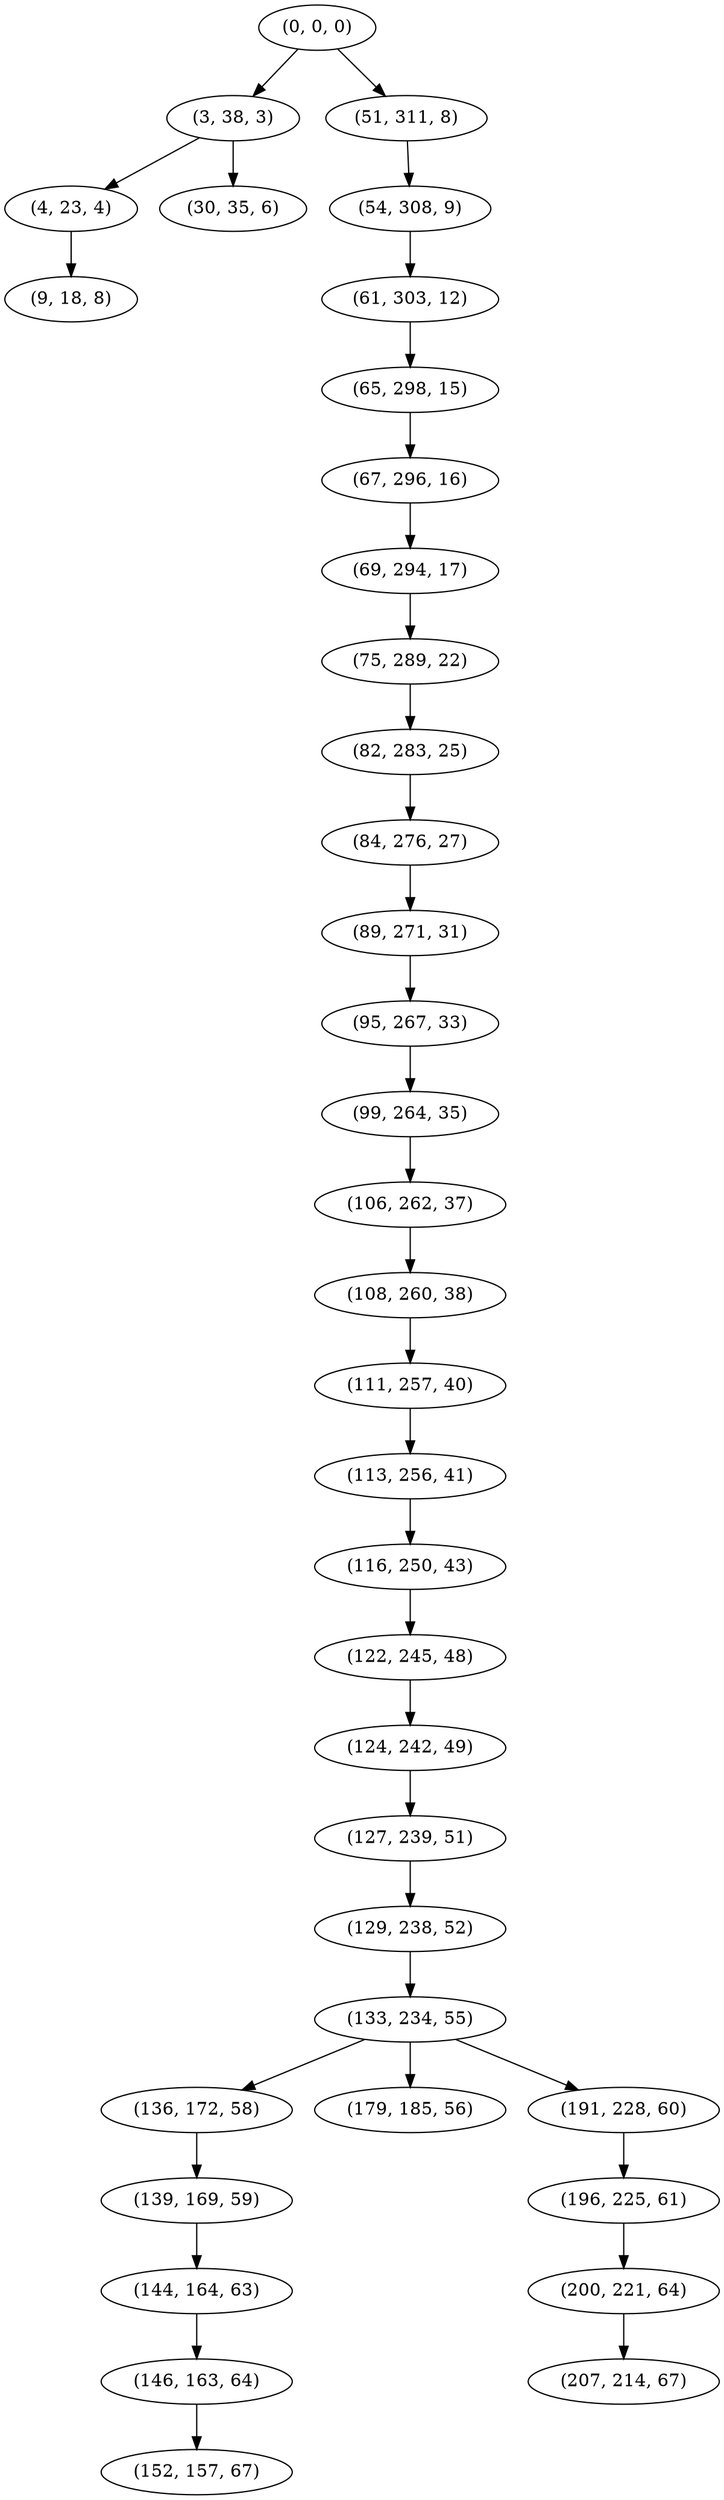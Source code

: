 digraph tree {
    "(0, 0, 0)";
    "(3, 38, 3)";
    "(4, 23, 4)";
    "(9, 18, 8)";
    "(30, 35, 6)";
    "(51, 311, 8)";
    "(54, 308, 9)";
    "(61, 303, 12)";
    "(65, 298, 15)";
    "(67, 296, 16)";
    "(69, 294, 17)";
    "(75, 289, 22)";
    "(82, 283, 25)";
    "(84, 276, 27)";
    "(89, 271, 31)";
    "(95, 267, 33)";
    "(99, 264, 35)";
    "(106, 262, 37)";
    "(108, 260, 38)";
    "(111, 257, 40)";
    "(113, 256, 41)";
    "(116, 250, 43)";
    "(122, 245, 48)";
    "(124, 242, 49)";
    "(127, 239, 51)";
    "(129, 238, 52)";
    "(133, 234, 55)";
    "(136, 172, 58)";
    "(139, 169, 59)";
    "(144, 164, 63)";
    "(146, 163, 64)";
    "(152, 157, 67)";
    "(179, 185, 56)";
    "(191, 228, 60)";
    "(196, 225, 61)";
    "(200, 221, 64)";
    "(207, 214, 67)";
    "(0, 0, 0)" -> "(3, 38, 3)";
    "(0, 0, 0)" -> "(51, 311, 8)";
    "(3, 38, 3)" -> "(4, 23, 4)";
    "(3, 38, 3)" -> "(30, 35, 6)";
    "(4, 23, 4)" -> "(9, 18, 8)";
    "(51, 311, 8)" -> "(54, 308, 9)";
    "(54, 308, 9)" -> "(61, 303, 12)";
    "(61, 303, 12)" -> "(65, 298, 15)";
    "(65, 298, 15)" -> "(67, 296, 16)";
    "(67, 296, 16)" -> "(69, 294, 17)";
    "(69, 294, 17)" -> "(75, 289, 22)";
    "(75, 289, 22)" -> "(82, 283, 25)";
    "(82, 283, 25)" -> "(84, 276, 27)";
    "(84, 276, 27)" -> "(89, 271, 31)";
    "(89, 271, 31)" -> "(95, 267, 33)";
    "(95, 267, 33)" -> "(99, 264, 35)";
    "(99, 264, 35)" -> "(106, 262, 37)";
    "(106, 262, 37)" -> "(108, 260, 38)";
    "(108, 260, 38)" -> "(111, 257, 40)";
    "(111, 257, 40)" -> "(113, 256, 41)";
    "(113, 256, 41)" -> "(116, 250, 43)";
    "(116, 250, 43)" -> "(122, 245, 48)";
    "(122, 245, 48)" -> "(124, 242, 49)";
    "(124, 242, 49)" -> "(127, 239, 51)";
    "(127, 239, 51)" -> "(129, 238, 52)";
    "(129, 238, 52)" -> "(133, 234, 55)";
    "(133, 234, 55)" -> "(136, 172, 58)";
    "(133, 234, 55)" -> "(179, 185, 56)";
    "(133, 234, 55)" -> "(191, 228, 60)";
    "(136, 172, 58)" -> "(139, 169, 59)";
    "(139, 169, 59)" -> "(144, 164, 63)";
    "(144, 164, 63)" -> "(146, 163, 64)";
    "(146, 163, 64)" -> "(152, 157, 67)";
    "(191, 228, 60)" -> "(196, 225, 61)";
    "(196, 225, 61)" -> "(200, 221, 64)";
    "(200, 221, 64)" -> "(207, 214, 67)";
}
